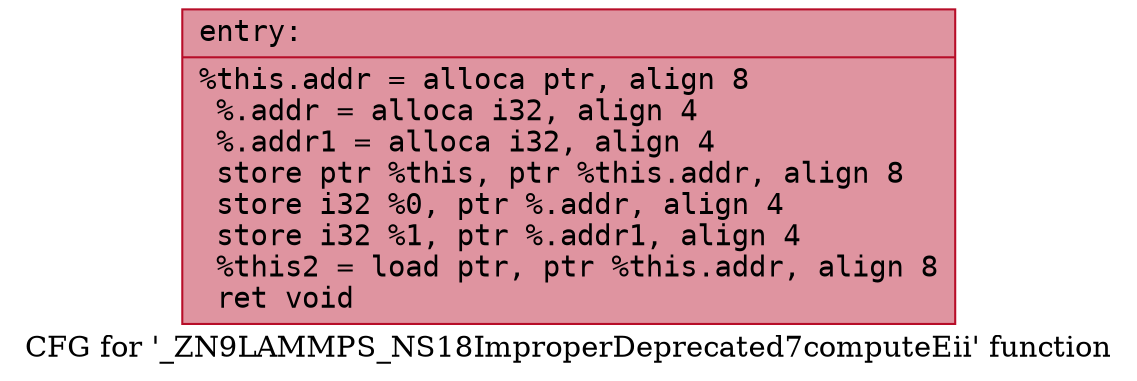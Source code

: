 digraph "CFG for '_ZN9LAMMPS_NS18ImproperDeprecated7computeEii' function" {
	label="CFG for '_ZN9LAMMPS_NS18ImproperDeprecated7computeEii' function";

	Node0x560d784b3180 [shape=record,color="#b70d28ff", style=filled, fillcolor="#b70d2870" fontname="Courier",label="{entry:\l|  %this.addr = alloca ptr, align 8\l  %.addr = alloca i32, align 4\l  %.addr1 = alloca i32, align 4\l  store ptr %this, ptr %this.addr, align 8\l  store i32 %0, ptr %.addr, align 4\l  store i32 %1, ptr %.addr1, align 4\l  %this2 = load ptr, ptr %this.addr, align 8\l  ret void\l}"];
}
